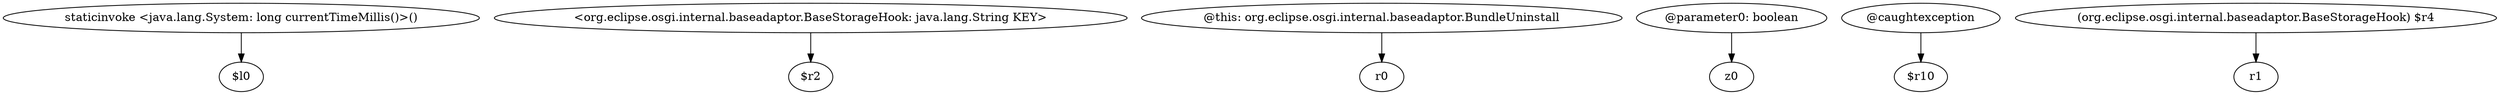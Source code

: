 digraph g {
0[label="staticinvoke <java.lang.System: long currentTimeMillis()>()"]
1[label="$l0"]
0->1[label=""]
2[label="<org.eclipse.osgi.internal.baseadaptor.BaseStorageHook: java.lang.String KEY>"]
3[label="$r2"]
2->3[label=""]
4[label="@this: org.eclipse.osgi.internal.baseadaptor.BundleUninstall"]
5[label="r0"]
4->5[label=""]
6[label="@parameter0: boolean"]
7[label="z0"]
6->7[label=""]
8[label="@caughtexception"]
9[label="$r10"]
8->9[label=""]
10[label="(org.eclipse.osgi.internal.baseadaptor.BaseStorageHook) $r4"]
11[label="r1"]
10->11[label=""]
}